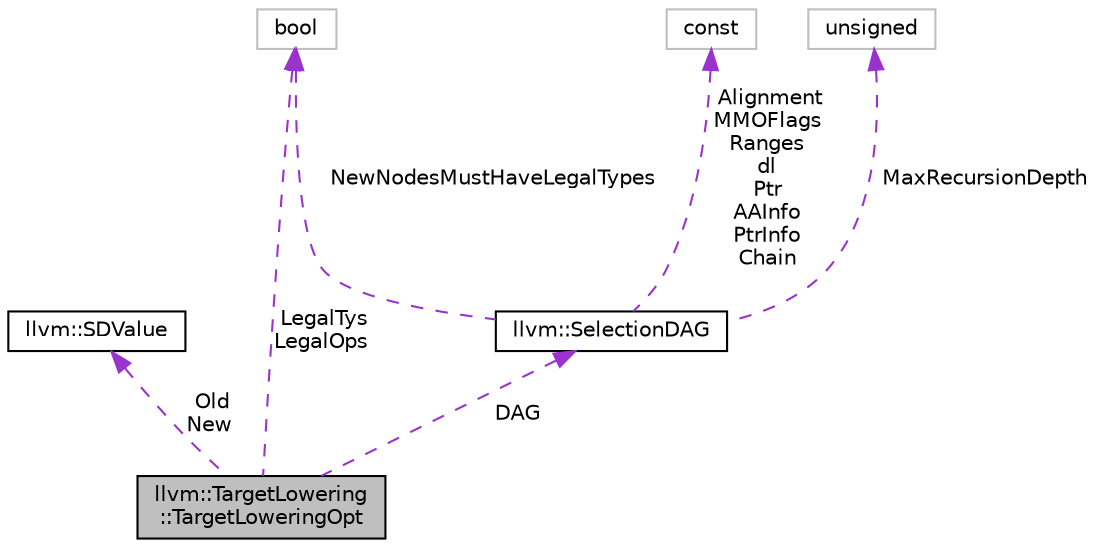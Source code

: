 digraph "llvm::TargetLowering::TargetLoweringOpt"
{
 // LATEX_PDF_SIZE
  bgcolor="transparent";
  edge [fontname="Helvetica",fontsize="10",labelfontname="Helvetica",labelfontsize="10"];
  node [fontname="Helvetica",fontsize="10",shape=record];
  Node1 [label="llvm::TargetLowering\l::TargetLoweringOpt",height=0.2,width=0.4,color="black", fillcolor="grey75", style="filled", fontcolor="black",tooltip="A convenience struct that encapsulates a DAG, and two SDValues for returning information from TargetL..."];
  Node2 -> Node1 [dir="back",color="darkorchid3",fontsize="10",style="dashed",label=" Old\nNew" ,fontname="Helvetica"];
  Node2 [label="llvm::SDValue",height=0.2,width=0.4,color="black",URL="$classllvm_1_1SDValue.html",tooltip="Unlike LLVM values, Selection DAG nodes may return multiple values as the result of a computation."];
  Node3 -> Node1 [dir="back",color="darkorchid3",fontsize="10",style="dashed",label=" DAG" ,fontname="Helvetica"];
  Node3 [label="llvm::SelectionDAG",height=0.2,width=0.4,color="black",URL="$classllvm_1_1SelectionDAG.html",tooltip="This is used to represent a portion of an LLVM function in a low-level Data Dependence DAG representa..."];
  Node4 -> Node3 [dir="back",color="darkorchid3",fontsize="10",style="dashed",label=" NewNodesMustHaveLegalTypes" ,fontname="Helvetica"];
  Node4 [label="bool",height=0.2,width=0.4,color="grey75",tooltip=" "];
  Node5 -> Node3 [dir="back",color="darkorchid3",fontsize="10",style="dashed",label=" Alignment\nMMOFlags\nRanges\ndl\nPtr\nAAInfo\nPtrInfo\nChain" ,fontname="Helvetica"];
  Node5 [label="const",height=0.2,width=0.4,color="grey75",tooltip=" "];
  Node6 -> Node3 [dir="back",color="darkorchid3",fontsize="10",style="dashed",label=" MaxRecursionDepth" ,fontname="Helvetica"];
  Node6 [label="unsigned",height=0.2,width=0.4,color="grey75",tooltip=" "];
  Node4 -> Node1 [dir="back",color="darkorchid3",fontsize="10",style="dashed",label=" LegalTys\nLegalOps" ,fontname="Helvetica"];
}
